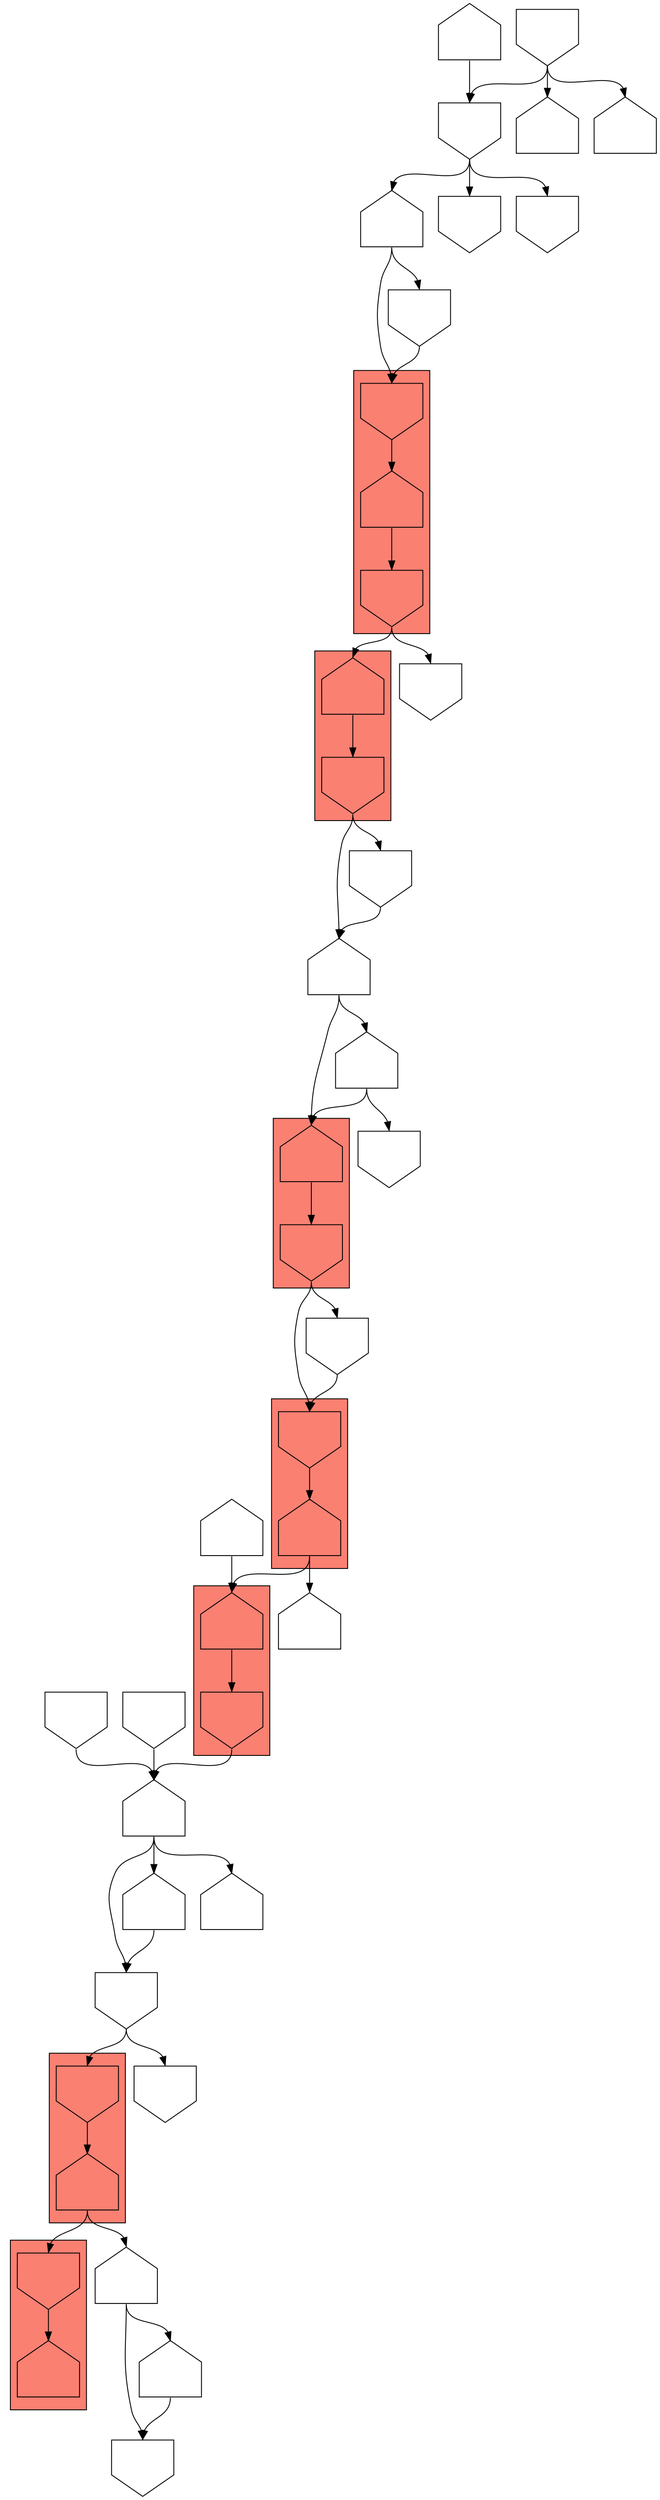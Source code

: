 digraph asm {
	edge [headport=n,tailport=s];
subgraph cluster_C13369_6682 {
	13369 [label="",height=1,width=1,shape=house];
	6682 [label="",height=1,width=1,shape=invhouse];
	style=filled;
	fillcolor=salmon;
}
subgraph cluster_C2678_4135 {
	2678 [label="",height=1,width=1,shape=invhouse];
	4135 [label="",height=1,width=1,shape=house];
	style=filled;
	fillcolor=salmon;
}
subgraph cluster_C4937_10253 {
	4937 [label="",height=1,width=1,shape=invhouse];
	10253 [label="",height=1,width=1,shape=house];
	style=filled;
	fillcolor=salmon;
}
subgraph cluster_C380_10319 {
	380 [label="",height=1,width=1,shape=invhouse];
	10319 [label="",height=1,width=1,shape=house];
	style=filled;
	fillcolor=salmon;
}
subgraph cluster_C9649_3576 {
	9649 [label="",height=1,width=1,shape=house];
	3576 [label="",height=1,width=1,shape=invhouse];
	style=filled;
	fillcolor=salmon;
}
subgraph cluster_C13164_2968 {
	13164 [label="",height=1,width=1,shape=house];
	2968 [label="",height=1,width=1,shape=invhouse];
	style=filled;
	fillcolor=salmon;
}
subgraph cluster_C6890_3801_2565 {
	6890 [label="",height=1,width=1,shape=invhouse];
	3801 [label="",height=1,width=1,shape=house];
	2565 [label="",height=1,width=1,shape=invhouse];
	style=filled;
	fillcolor=salmon;
}
	1218 [label="",height=1,width=1,shape=house];
	41 [label="",height=1,width=1,shape=invhouse];
	4971 [label="",height=1,width=1,shape=house];
	7262 [label="",height=1,width=1,shape=invhouse];
	19998 [label="",height=1,width=1,shape=house];
	13908 [label="",height=1,width=1,shape=invhouse];
	15514 [label="",height=1,width=1,shape=house];
	15075 [label="",height=1,width=1,shape=house];
	7937 [label="",height=1,width=1,shape=invhouse];
	8791 [label="",height=1,width=1,shape=invhouse];
	13391 [label="",height=1,width=1,shape=house];
	11097 [label="",height=1,width=1,shape=invhouse];
	4438 [label="",height=1,width=1,shape=house];
	14515 [label="",height=1,width=1,shape=house];
	10694 [label="",height=1,width=1,shape=invhouse];
	8183 [label="",height=1,width=1,shape=invhouse];
	16204 [label="",height=1,width=1,shape=invhouse];
	17192 [label="",height=1,width=1,shape=invhouse];
	19911 [label="",height=1,width=1,shape=house];
	19691 [label="",height=1,width=1,shape=invhouse];
	2435 [label="",height=1,width=1,shape=invhouse];
	9160 [label="",height=1,width=1,shape=invhouse];
	2989 [label="",height=1,width=1,shape=invhouse];
	1800 [label="",height=1,width=1,shape=house];
	17545 [label="",height=1,width=1,shape=house];
	12864 [label="",height=1,width=1,shape=house];
	15125 [label="",height=1,width=1,shape=house];
	13369 -> 6682
	6682 -> 1218
	1218 -> 41
	1218 -> 15075
	1218 -> 15514
	41 -> 2678
	41 -> 13908
	2678 -> 4135
	4135 -> 4937
	4135 -> 4971
	4937 -> 10253
	4971 -> 7262
	4971 -> 19998
	19998 -> 7262
	15514 -> 41
	7937 -> 1218
	8791 -> 1218
	10319 -> 13369
	10319 -> 13391
	380 -> 10319
	3576 -> 380
	3576 -> 11097
	11097 -> 380
	9649 -> 3576
	4438 -> 9649
	4438 -> 14515
	14515 -> 9649
	14515 -> 10694
	2968 -> 4438
	2968 -> 8183
	8183 -> 4438
	13164 -> 2968
	2565 -> 13164
	2565 -> 16204
	3801 -> 2565
	6890 -> 3801
	17192 -> 6890
	19911 -> 6890
	19911 -> 17192
	19691 -> 2435
	19691 -> 9160
	19691 -> 19911
	2989 -> 1800
	2989 -> 17545
	2989 -> 19691
	12864 -> 19691
	15125 -> 13369
}